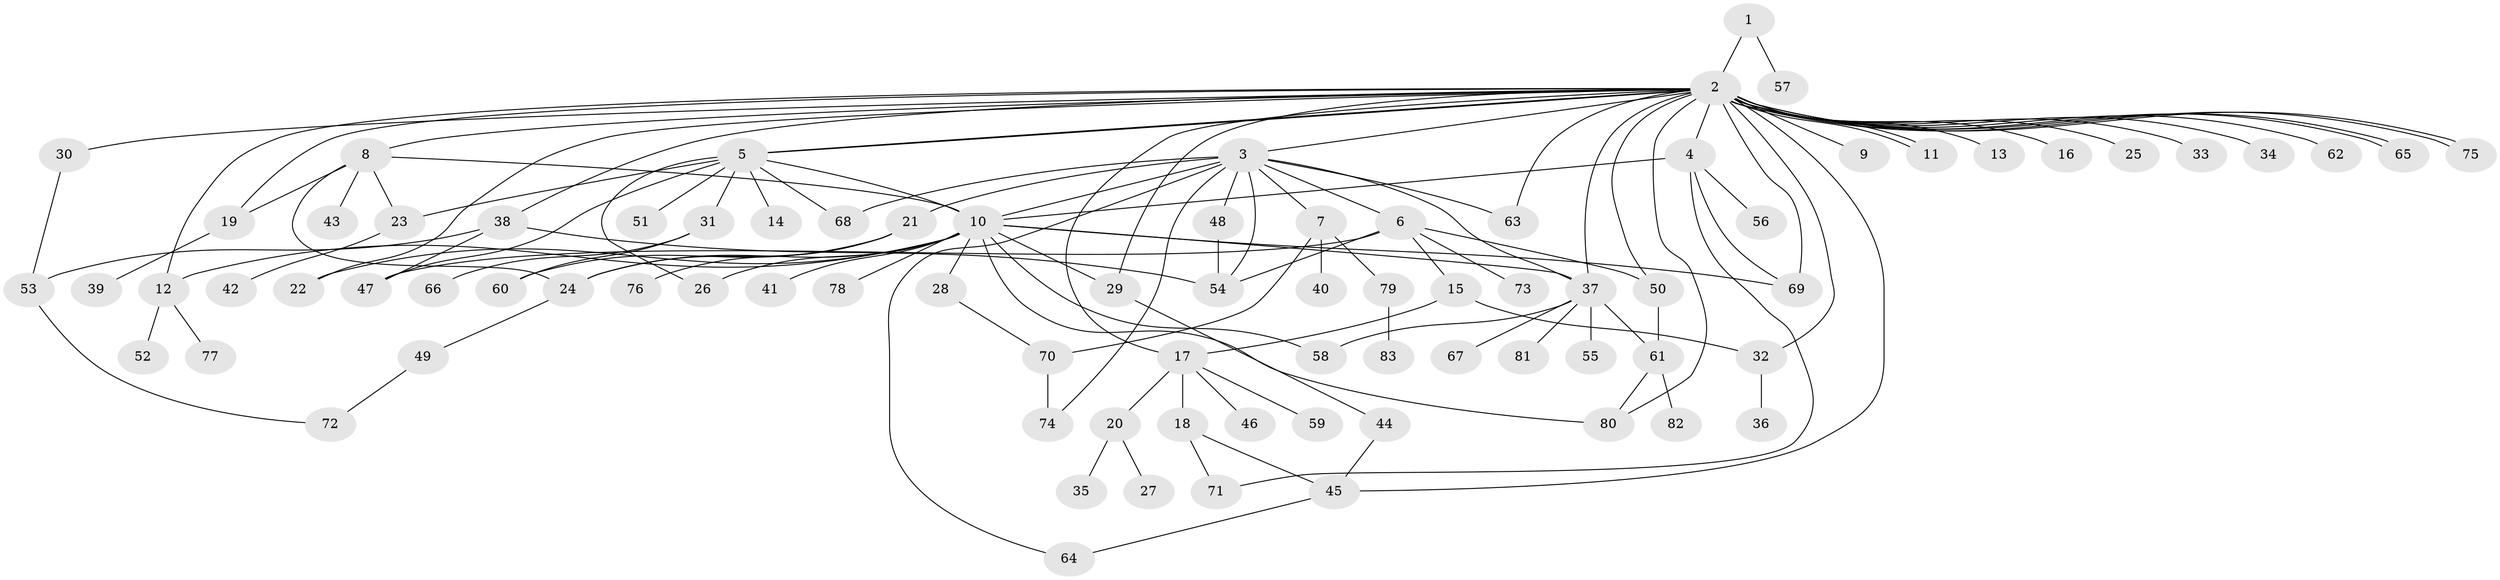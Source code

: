 // Generated by graph-tools (version 1.1) at 2025/01/03/09/25 03:01:40]
// undirected, 83 vertices, 124 edges
graph export_dot {
graph [start="1"]
  node [color=gray90,style=filled];
  1;
  2;
  3;
  4;
  5;
  6;
  7;
  8;
  9;
  10;
  11;
  12;
  13;
  14;
  15;
  16;
  17;
  18;
  19;
  20;
  21;
  22;
  23;
  24;
  25;
  26;
  27;
  28;
  29;
  30;
  31;
  32;
  33;
  34;
  35;
  36;
  37;
  38;
  39;
  40;
  41;
  42;
  43;
  44;
  45;
  46;
  47;
  48;
  49;
  50;
  51;
  52;
  53;
  54;
  55;
  56;
  57;
  58;
  59;
  60;
  61;
  62;
  63;
  64;
  65;
  66;
  67;
  68;
  69;
  70;
  71;
  72;
  73;
  74;
  75;
  76;
  77;
  78;
  79;
  80;
  81;
  82;
  83;
  1 -- 2;
  1 -- 57;
  2 -- 3;
  2 -- 4;
  2 -- 5;
  2 -- 5;
  2 -- 8;
  2 -- 9;
  2 -- 11;
  2 -- 11;
  2 -- 12;
  2 -- 13;
  2 -- 16;
  2 -- 17;
  2 -- 19;
  2 -- 22;
  2 -- 25;
  2 -- 29;
  2 -- 30;
  2 -- 32;
  2 -- 33;
  2 -- 34;
  2 -- 37;
  2 -- 38;
  2 -- 45;
  2 -- 50;
  2 -- 62;
  2 -- 63;
  2 -- 65;
  2 -- 65;
  2 -- 69;
  2 -- 75;
  2 -- 75;
  2 -- 80;
  3 -- 6;
  3 -- 7;
  3 -- 10;
  3 -- 21;
  3 -- 37;
  3 -- 48;
  3 -- 54;
  3 -- 63;
  3 -- 64;
  3 -- 68;
  3 -- 74;
  4 -- 10;
  4 -- 56;
  4 -- 69;
  4 -- 71;
  5 -- 10;
  5 -- 14;
  5 -- 23;
  5 -- 26;
  5 -- 31;
  5 -- 47;
  5 -- 51;
  5 -- 68;
  6 -- 15;
  6 -- 47;
  6 -- 50;
  6 -- 54;
  6 -- 73;
  7 -- 40;
  7 -- 70;
  7 -- 79;
  8 -- 10;
  8 -- 19;
  8 -- 23;
  8 -- 24;
  8 -- 43;
  10 -- 12;
  10 -- 22;
  10 -- 24;
  10 -- 26;
  10 -- 28;
  10 -- 29;
  10 -- 37;
  10 -- 41;
  10 -- 58;
  10 -- 69;
  10 -- 78;
  10 -- 80;
  12 -- 52;
  12 -- 77;
  15 -- 17;
  15 -- 32;
  17 -- 18;
  17 -- 20;
  17 -- 46;
  17 -- 59;
  18 -- 45;
  18 -- 71;
  19 -- 39;
  20 -- 27;
  20 -- 35;
  21 -- 24;
  21 -- 60;
  21 -- 76;
  23 -- 42;
  24 -- 49;
  28 -- 70;
  29 -- 44;
  30 -- 53;
  31 -- 60;
  31 -- 66;
  32 -- 36;
  37 -- 55;
  37 -- 58;
  37 -- 61;
  37 -- 67;
  37 -- 81;
  38 -- 47;
  38 -- 53;
  38 -- 54;
  44 -- 45;
  45 -- 64;
  48 -- 54;
  49 -- 72;
  50 -- 61;
  53 -- 72;
  61 -- 80;
  61 -- 82;
  70 -- 74;
  79 -- 83;
}
